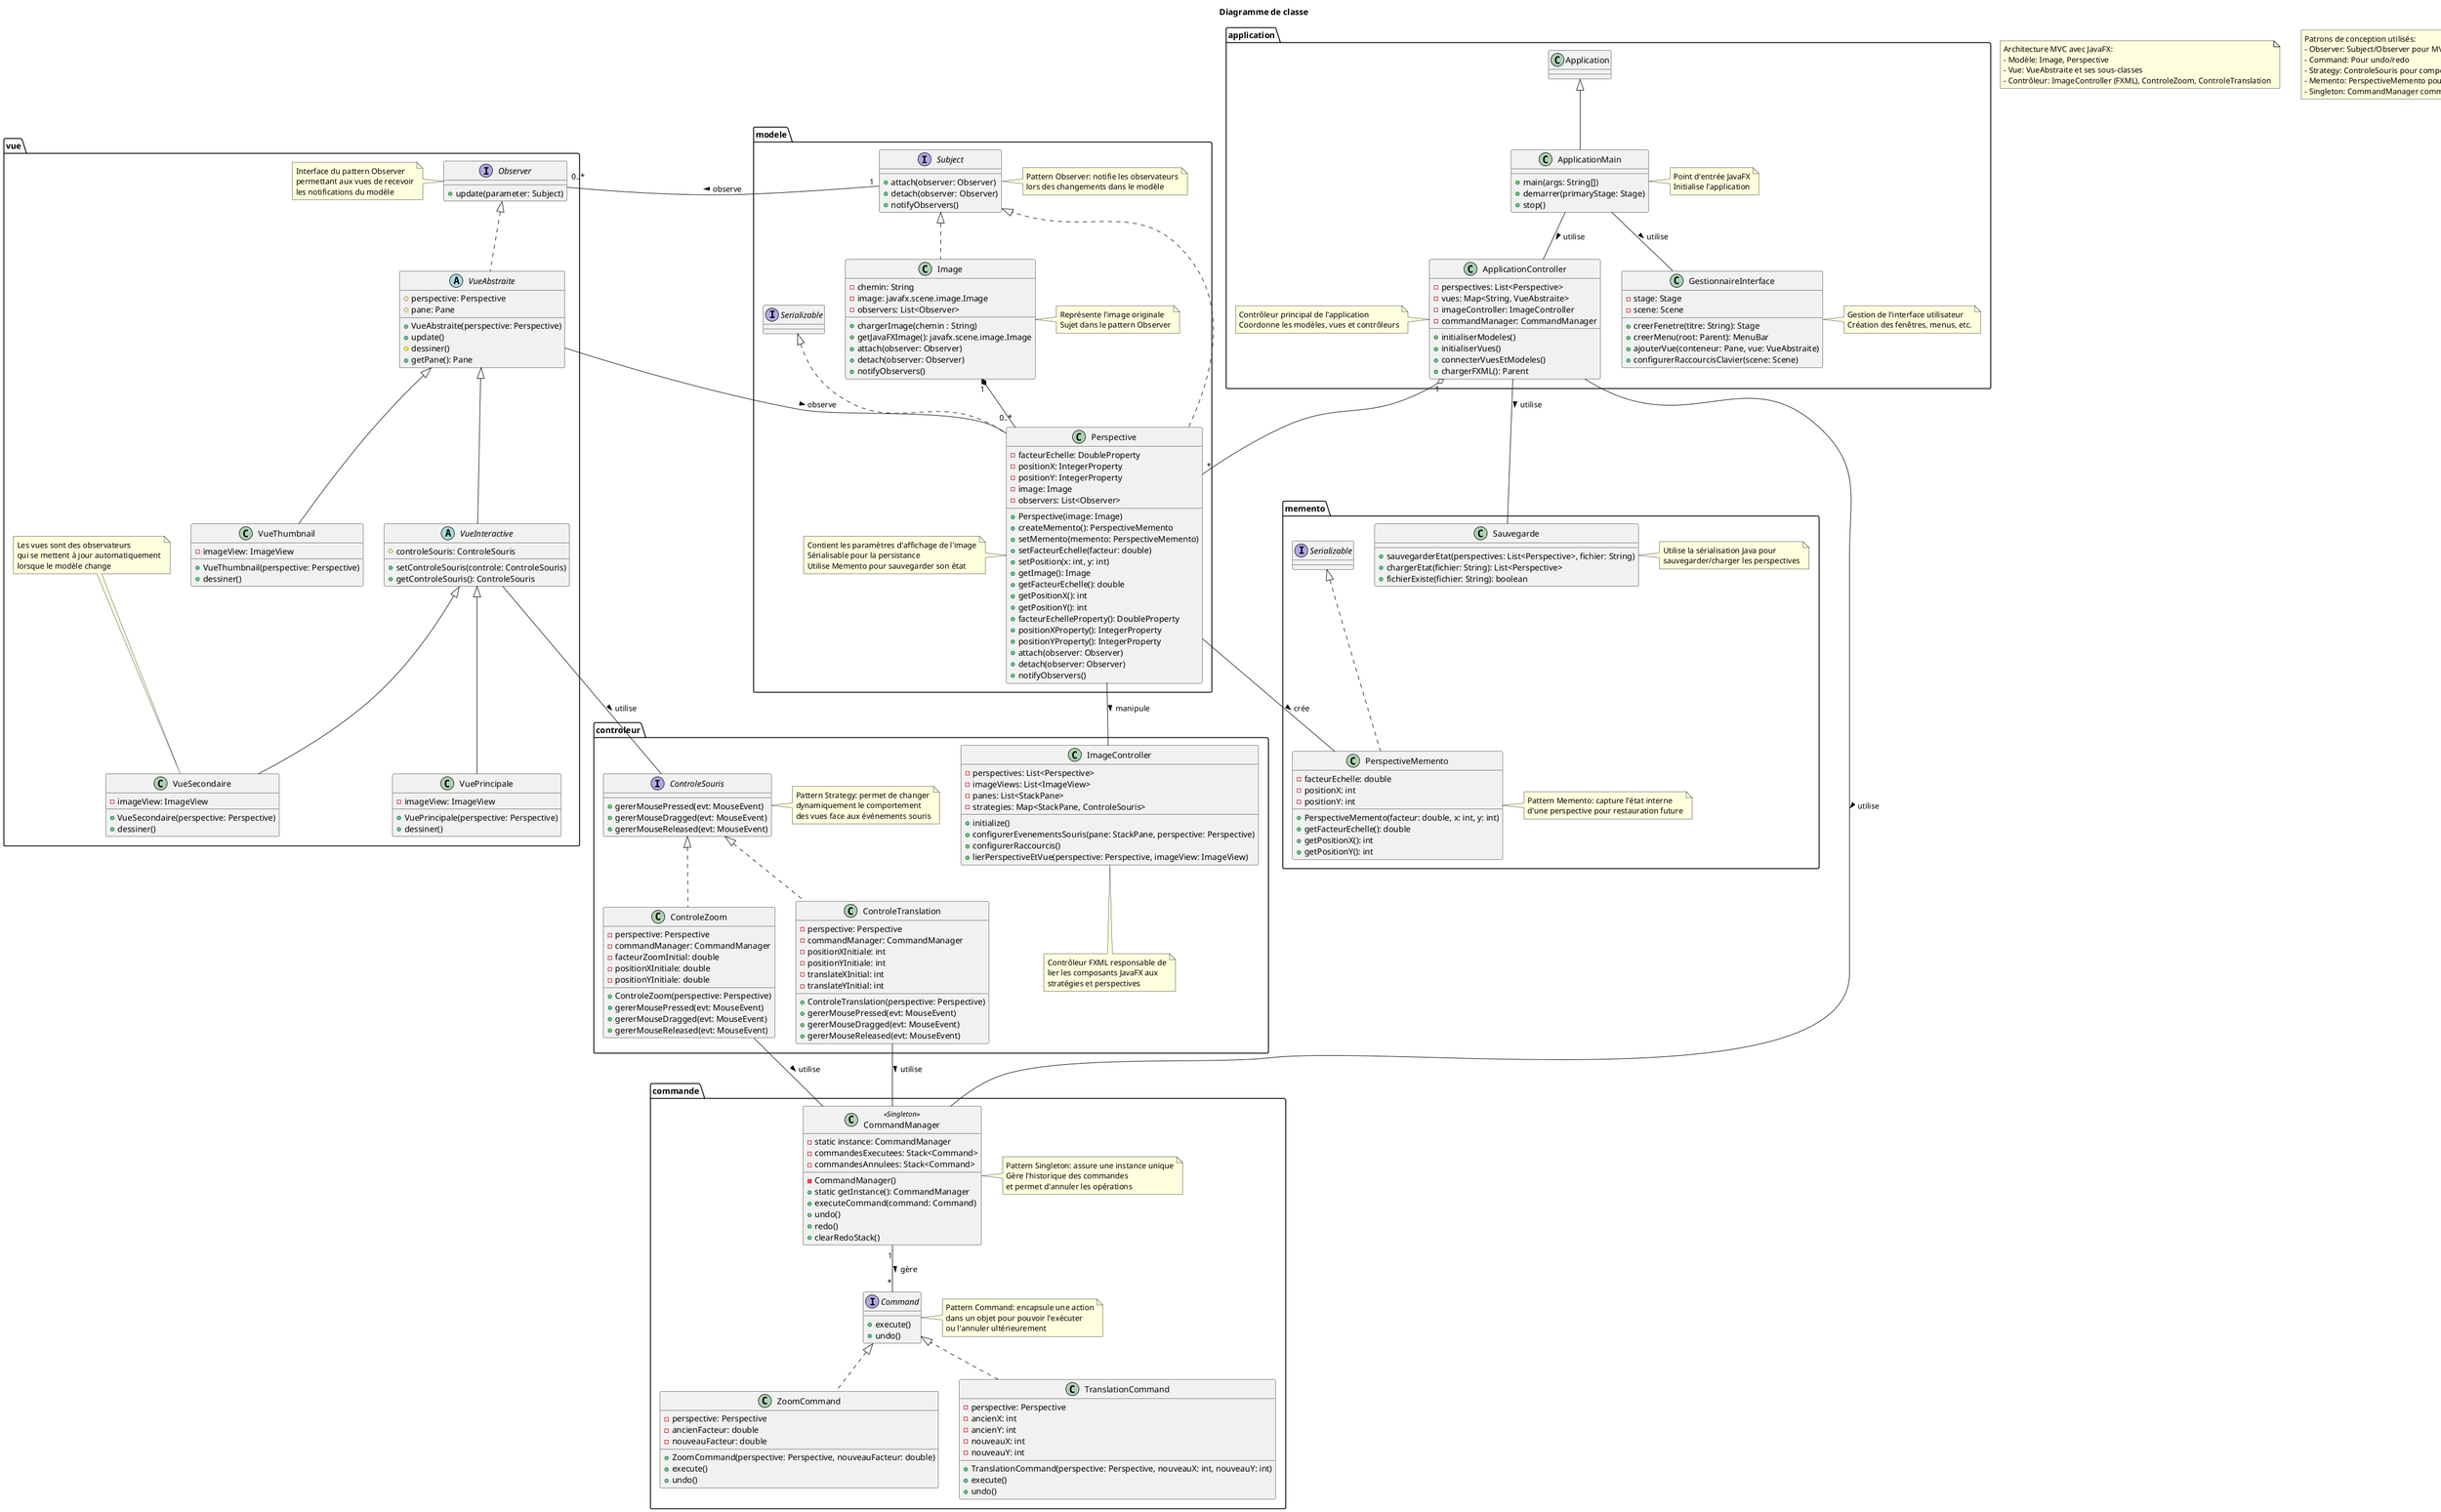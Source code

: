 @startuml
'Architecture MVC avec patrons de conception
title Diagramme de classe

package "modele" {
  class Image implements Subject {
    -chemin: String
    -image: javafx.scene.image.Image
    -observers: List<Observer>
    +chargerImage(chemin : String)
    +getJavaFXImage(): javafx.scene.image.Image
    +attach(observer: Observer)
    +detach(observer: Observer)
    +notifyObservers()
  }
  note right of Image
    Représente l'image originale
    Sujet dans le pattern Observer
  endnote

  class Perspective implements Subject, Serializable {
    -facteurEchelle: DoubleProperty
    -positionX: IntegerProperty
    -positionY: IntegerProperty
    -image: Image
    -observers: List<Observer>
    +Perspective(image: Image)
    +createMemento(): PerspectiveMemento
    +setMemento(memento: PerspectiveMemento)
    +setFacteurEchelle(facteur: double)
    +setPosition(x: int, y: int)
    +getImage(): Image
    +getFacteurEchelle(): double
    +getPositionX(): int
    +getPositionY(): int
    +facteurEchelleProperty(): DoubleProperty
    +positionXProperty(): IntegerProperty
    +positionYProperty(): IntegerProperty
    +attach(observer: Observer)
    +detach(observer: Observer)
    +notifyObservers()
  }
  note left of Perspective
    Contient les paramètres d'affichage de l'image
    Sérialisable pour la persistance
    Utilise Memento pour sauvegarder son état
  endnote

  interface Subject {
    +attach(observer: Observer)
    +detach(observer: Observer)
    +notifyObservers()
  }
  note right of Subject
    Pattern Observer: notifie les observateurs
    lors des changements dans le modèle
  endnote
}

package "vue" {
  interface Observer {
    +update(parameter: Subject)
  }
  note left of Observer
    Interface du pattern Observer
    permettant aux vues de recevoir
    les notifications du modèle
  endnote

  abstract class VueAbstraite implements Observer {
    #perspective: Perspective
    #pane: Pane
    +VueAbstraite(perspective: Perspective)
    +update()
    #dessiner()
    +getPane(): Pane
  }

  class VueThumbnail extends VueAbstraite {
    -imageView: ImageView
    +VueThumbnail(perspective: Perspective)
    +dessiner()
  }

  abstract class VueInteractive extends VueAbstraite {
    #controleSouris: ControleSouris
    +setControleSouris(controle: ControleSouris)
    +getControleSouris(): ControleSouris
  }

  class VuePrincipale extends VueInteractive {
    -imageView: ImageView
    +VuePrincipale(perspective: Perspective)
    +dessiner()
  }

  class VueSecondaire extends VueInteractive {
    -imageView: ImageView
    +VueSecondaire(perspective: Perspective)
    +dessiner()
  }
  note top of VueSecondaire
    Les vues sont des observateurs
    qui se mettent à jour automatiquement
    lorsque le modèle change
  endnote
}

package "controleur" {
  interface ControleSouris {
    +gererMousePressed(evt: MouseEvent)
    +gererMouseDragged(evt: MouseEvent)
    +gererMouseReleased(evt: MouseEvent)
  }
  note right of ControleSouris
    Pattern Strategy: permet de changer
    dynamiquement le comportement
    des vues face aux événements souris
  endnote

  class ControleZoom {
    -perspective: Perspective
    -commandManager: CommandManager
    -facteurZoomInitial: double
    -positionXInitiale: double
    -positionYInitiale: double
    +ControleZoom(perspective: Perspective)
    +gererMousePressed(evt: MouseEvent)
    +gererMouseDragged(evt: MouseEvent)
    +gererMouseReleased(evt: MouseEvent)
  }

  class ControleTranslation {
    -perspective: Perspective
    -commandManager: CommandManager
    -positionXInitiale: int
    -positionYInitiale: int
    -translateXInitial: int
    -translateYInitial: int
    +ControleTranslation(perspective: Perspective)
    +gererMousePressed(evt: MouseEvent)
    +gererMouseDragged(evt: MouseEvent)
    +gererMouseReleased(evt: MouseEvent)
  }

  class ImageController {
    -perspectives: List<Perspective>
    -imageViews: List<ImageView>
    -panes: List<StackPane>
    -strategies: Map<StackPane, ControleSouris>
    +initialize()
    +configurerEvenementsSouris(pane: StackPane, perspective: Perspective)
    +configurerRaccourcis()
    +lierPerspectiveEtVue(perspective: Perspective, imageView: ImageView)
  }
  note bottom of ImageController
    Contrôleur FXML responsable de
    lier les composants JavaFX aux
    stratégies et perspectives
  endnote
}

package "commande" {
  interface Command {
    +execute()
    +undo()
  }
  note right of Command
    Pattern Command: encapsule une action
    dans un objet pour pouvoir l'exécuter
    ou l'annuler ultérieurement
  endnote

  class ZoomCommand implements Command {
    -perspective: Perspective
    -ancienFacteur: double
    -nouveauFacteur: double
    +ZoomCommand(perspective: Perspective, nouveauFacteur: double)
    +execute()
    +undo()
  }

  class TranslationCommand implements Command {
    -perspective: Perspective
    -ancienX: int
    -ancienY: int
    -nouveauX: int
    -nouveauY: int
    +TranslationCommand(perspective: Perspective, nouveauX: int, nouveauY: int)
    +execute()
    +undo()
  }

  class CommandManager << Singleton >> {
    -static instance: CommandManager
    -commandesExecutees: Stack<Command>
    -commandesAnnulees: Stack<Command>
    -CommandManager()
    +static getInstance(): CommandManager
    +executeCommand(command: Command)
    +undo()
    +redo()
    +clearRedoStack()
  }
  note right of CommandManager
    Pattern Singleton: assure une instance unique
    Gère l'historique des commandes
    et permet d'annuler les opérations
  endnote
}

package "memento" {
  class PerspectiveMemento implements Serializable {
    -facteurEchelle: double
    -positionX: int
    -positionY: int
    +PerspectiveMemento(facteur: double, x: int, y: int)
    +getFacteurEchelle(): double
    +getPositionX(): int
    +getPositionY(): int
  }
  note right of PerspectiveMemento
    Pattern Memento: capture l'état interne
    d'une perspective pour restauration future
  endnote

  class Sauvegarde {
    +sauvegarderEtat(perspectives: List<Perspective>, fichier: String)
    +chargerEtat(fichier: String): List<Perspective>
    +fichierExiste(fichier: String): boolean
  }
  note right of Sauvegarde
    Utilise la sérialisation Java pour
    sauvegarder/charger les perspectives
  endnote
}

package "application" {
  class ApplicationMain extends Application {
    +main(args: String[])
    +demarrer(primaryStage: Stage)
    +stop()
  }
  note right of ApplicationMain
    Point d'entrée JavaFX
    Initialise l'application
  endnote

  class ApplicationController {
    -perspectives: List<Perspective>
    -vues: Map<String, VueAbstraite>
    -imageController: ImageController
    -commandManager: CommandManager
    +initialiserModeles()
    +initialiserVues()
    +connecterVuesEtModeles()
    +chargerFXML(): Parent
  }
  note left of ApplicationController
    Contrôleur principal de l'application
    Coordonne les modèles, vues et contrôleurs
  endnote

  class GestionnaireInterface {
    -stage: Stage
    -scene: Scene
    +creerFenetre(titre: String): Stage
    +creerMenu(root: Parent): MenuBar
    +ajouterVue(conteneur: Pane, vue: VueAbstraite)
    +configurerRaccourcisClavier(scene: Scene)
  }
  note right of GestionnaireInterface
    Gestion de l'interface utilisateur
    Création des fenêtres, menus, etc.
  endnote
}

' Relations
Subject "1" -- "0..*" Observer : observe >
Image "1" *-- "0..*" Perspective
Perspective -- PerspectiveMemento : crée >

' Nouvelles relations pour VueAbstraite
VueAbstraite -- Perspective : observe >
VueInteractive -- ControleSouris : utilise >

' Relations de contrôleur
ControleSouris <|.. ControleZoom
ControleSouris <|.. ControleTranslation
CommandManager "1" -- "*" Command : gère >
ControleZoom -- CommandManager : utilise >
ControleTranslation -- CommandManager : utilise >
Perspective -- ImageController : manipule >

' Relations d'application
ApplicationController -- Sauvegarde : utilise >
ApplicationController -- CommandManager : utilise >
ApplicationController "1" o-- "*" Perspective
ApplicationMain -- ApplicationController : utilise >
ApplicationMain -- GestionnaireInterface : utilise >

note "Architecture MVC avec JavaFX:\n- Modèle: Image, Perspective\n- Vue: VueAbstraite et ses sous-classes\n- Contrôleur: ImageController (FXML), ControleZoom, ControleTranslation" as N1
note "Patrons de conception utilisés:\n- Observer: Subject/Observer pour MVC\n- Command: Pour undo/redo\n- Strategy: ControleSouris pour comportements\n- Memento: PerspectiveMemento pour sauvegarde d'état\n- Singleton: CommandManager comme gestionnaire unique" as N2
@enduml